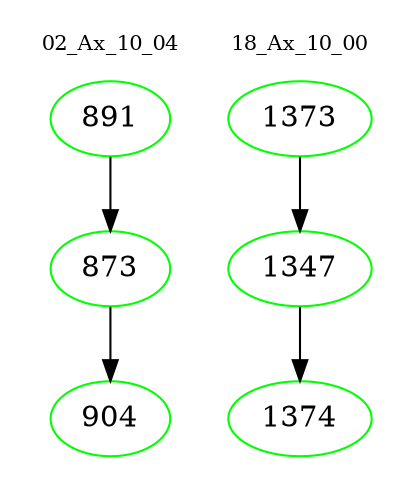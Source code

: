 digraph{
subgraph cluster_0 {
color = white
label = "02_Ax_10_04";
fontsize=10;
T0_891 [label="891", color="green"]
T0_891 -> T0_873 [color="black"]
T0_873 [label="873", color="green"]
T0_873 -> T0_904 [color="black"]
T0_904 [label="904", color="green"]
}
subgraph cluster_1 {
color = white
label = "18_Ax_10_00";
fontsize=10;
T1_1373 [label="1373", color="green"]
T1_1373 -> T1_1347 [color="black"]
T1_1347 [label="1347", color="green"]
T1_1347 -> T1_1374 [color="black"]
T1_1374 [label="1374", color="green"]
}
}
